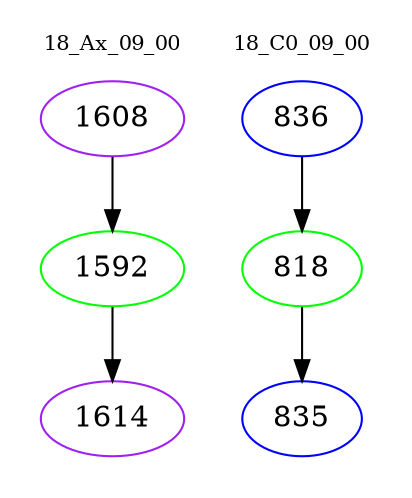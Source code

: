 digraph{
subgraph cluster_0 {
color = white
label = "18_Ax_09_00";
fontsize=10;
T0_1608 [label="1608", color="purple"]
T0_1608 -> T0_1592 [color="black"]
T0_1592 [label="1592", color="green"]
T0_1592 -> T0_1614 [color="black"]
T0_1614 [label="1614", color="purple"]
}
subgraph cluster_1 {
color = white
label = "18_C0_09_00";
fontsize=10;
T1_836 [label="836", color="blue"]
T1_836 -> T1_818 [color="black"]
T1_818 [label="818", color="green"]
T1_818 -> T1_835 [color="black"]
T1_835 [label="835", color="blue"]
}
}
